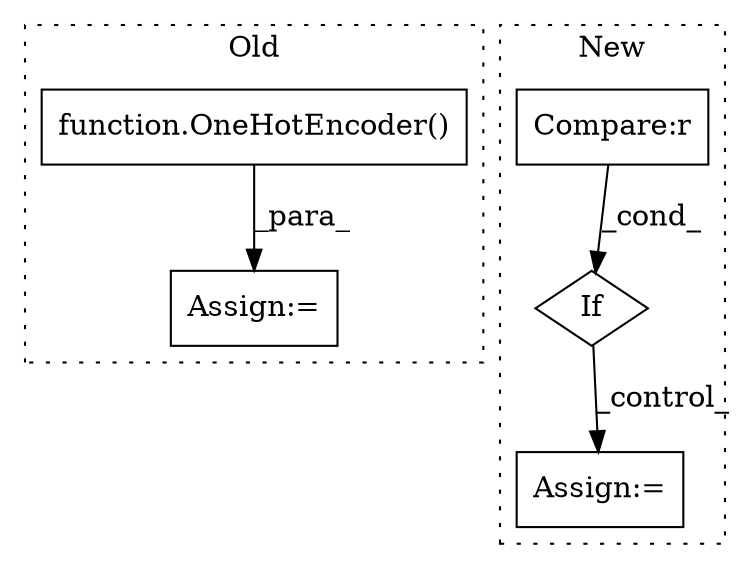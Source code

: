 digraph G {
subgraph cluster0 {
1 [label="function.OneHotEncoder()" a="75" s="6839" l="15" shape="box"];
4 [label="Assign:=" a="68" s="6836" l="3" shape="box"];
label = "Old";
style="dotted";
}
subgraph cluster1 {
2 [label="If" a="96" s="4319" l="3" shape="diamond"];
3 [label="Assign:=" a="68" s="4370" l="3" shape="box"];
5 [label="Compare:r" a="40" s="4322" l="20" shape="box"];
label = "New";
style="dotted";
}
1 -> 4 [label="_para_"];
2 -> 3 [label="_control_"];
5 -> 2 [label="_cond_"];
}